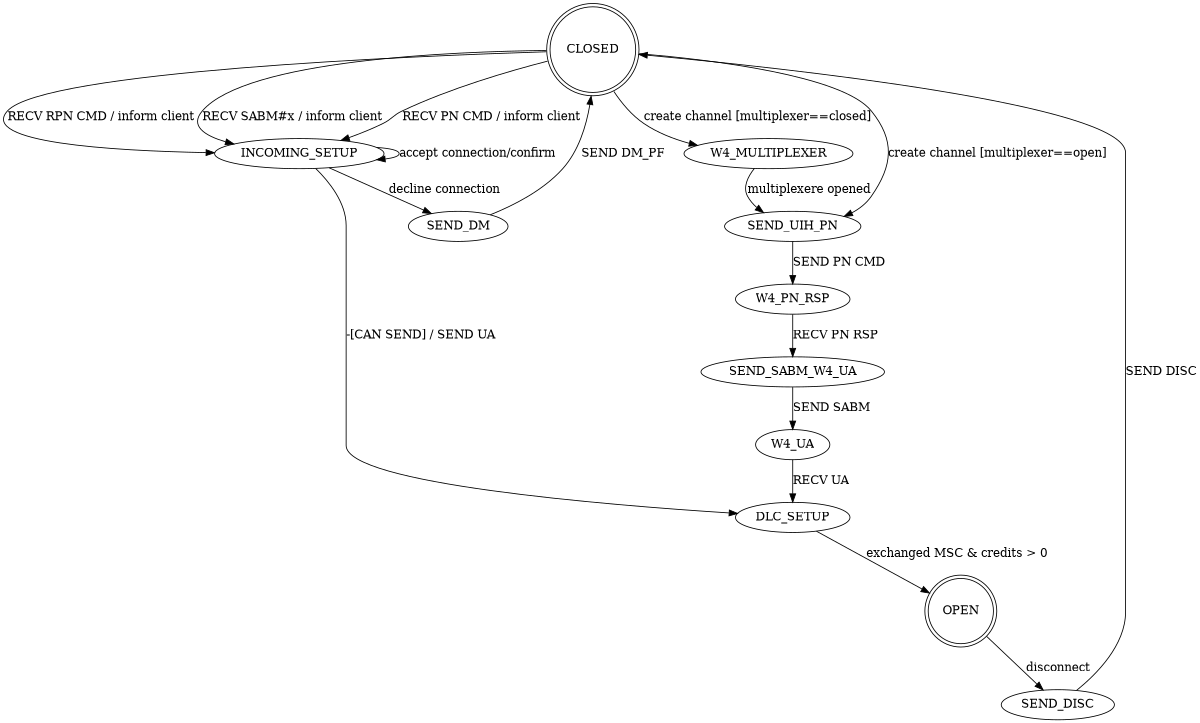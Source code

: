 digraph rfcomm_channel {
	// rankdir=LR;
	size="8,5"
    // orientation=landscape;
    // rotate = 90;

    CLOSED  [shape=doublecircle];
	OPEN  [shape=doublecircle];

    // DISC #x or DM

    // rfcomm_create_channel_internal
    CLOSED->W4_MULTIPLEXER [label = "create channel [multiplexer==closed]"];
    CLOSED->SEND_UIH_PN [label = "create channel [multiplexer==open]"];
    W4_MULTIPLEXER->SEND_UIH_PN [label = "multiplexere opened"];
    SEND_UIH_PN->W4_PN_RSP [label="SEND PN CMD"];
    W4_PN_RSP->SEND_SABM_W4_UA [label="RECV PN RSP"];
    SEND_SABM_W4_UA->W4_UA[label="SEND SABM"];
         
    // rfcomm_multiplexer_l2cap_packet_handler
    
    // rfcomm_packet_handler
    CLOSED->INCOMING_SETUP  [label = "RECV SABM#x / inform client"];
    CLOSED->INCOMING_SETUP  [label = "RECV PN CMD / inform client"];
    CLOSED->INCOMING_SETUP  [label = "RECV RPN CMD / inform client"];
         
    // rfcomm_decline_connection_internal
    INCOMING_SETUP->SEND_DM [label = "decline connection"];
    
    // rfcomm_disconnect_internal
    OPEN->SEND_DISC [label="disconnect"];
    
    // rfcomm_run
    SEND_DM->CLOSED [label="SEND DM_PF"];
    SEND_DISC->CLOSED [label="SEND DISC"];

    // rfcomm_accept_connection_internal
    INCOMING_SETUP->INCOMING_SETUP [label="accept connection/confirm"];
    INCOMING_SETUP->DLC_SETUP [label="-[CAN SEND] / SEND UA"];
    W4_UA->DLC_SETUP[label="RECV UA"];
    DLC_SETUP->OPEN [label="exchanged MSC & credits > 0"];
}


